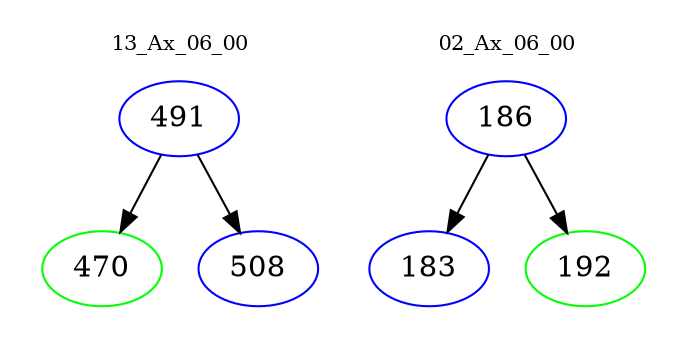 digraph{
subgraph cluster_0 {
color = white
label = "13_Ax_06_00";
fontsize=10;
T0_491 [label="491", color="blue"]
T0_491 -> T0_470 [color="black"]
T0_470 [label="470", color="green"]
T0_491 -> T0_508 [color="black"]
T0_508 [label="508", color="blue"]
}
subgraph cluster_1 {
color = white
label = "02_Ax_06_00";
fontsize=10;
T1_186 [label="186", color="blue"]
T1_186 -> T1_183 [color="black"]
T1_183 [label="183", color="blue"]
T1_186 -> T1_192 [color="black"]
T1_192 [label="192", color="green"]
}
}
